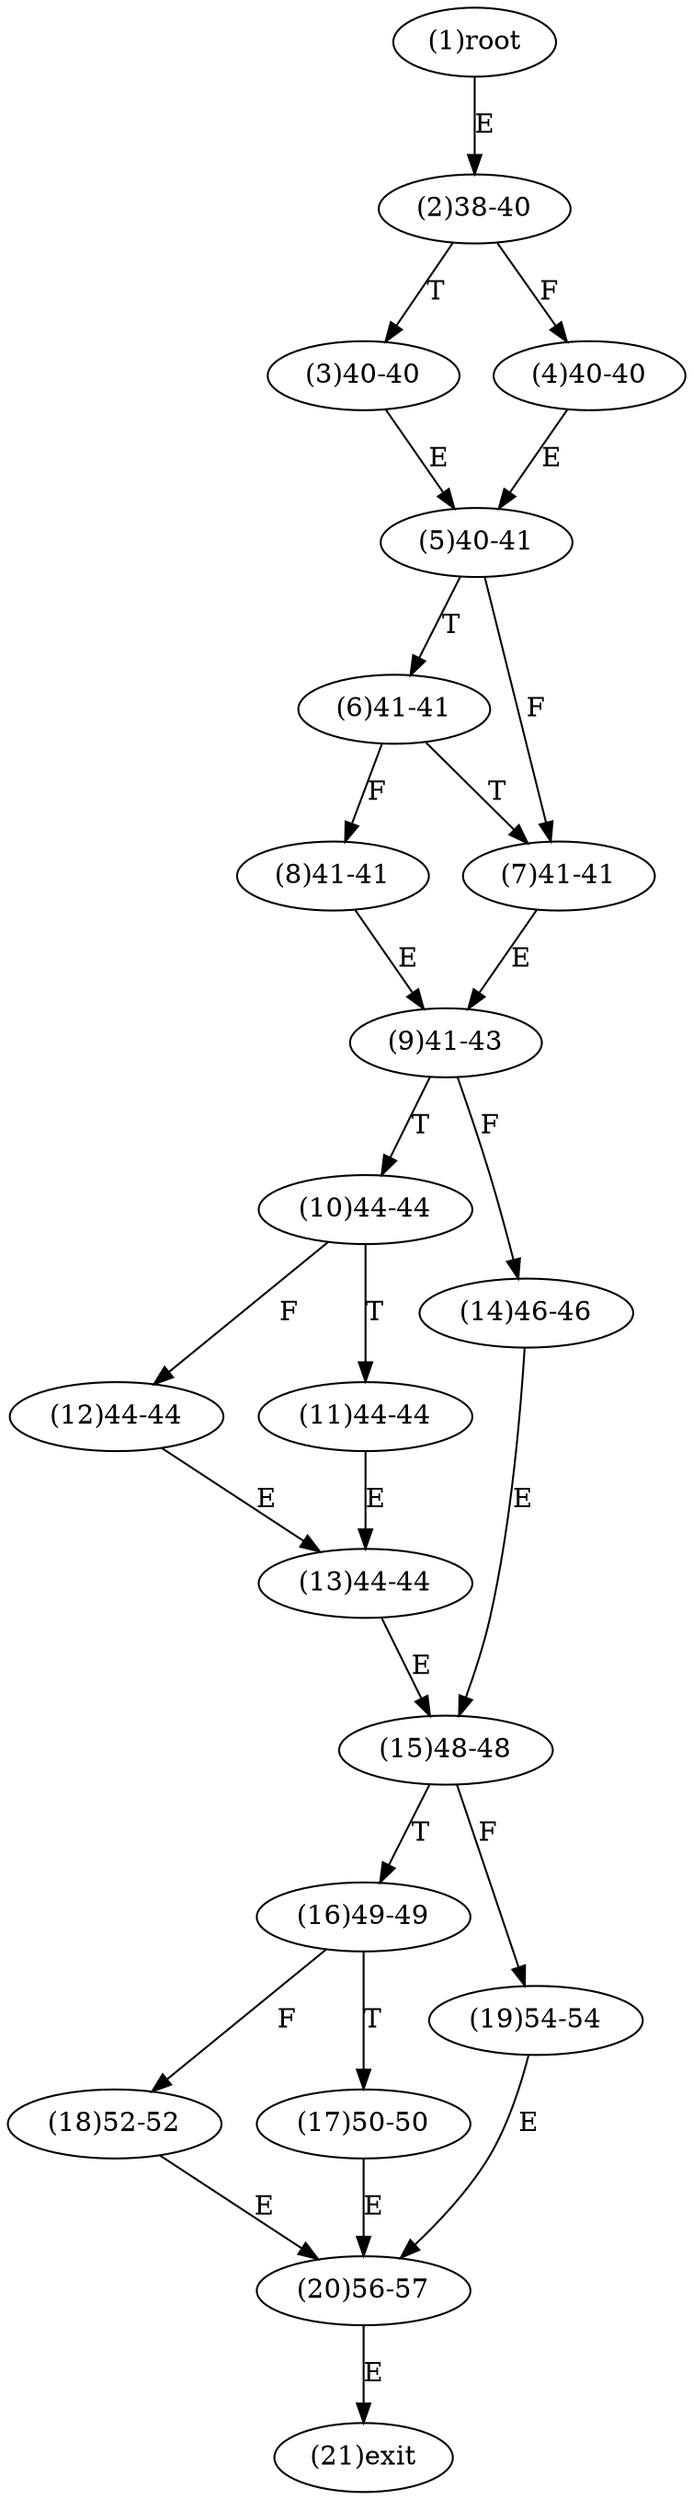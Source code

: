 digraph "" { 
1[ label="(1)root"];
2[ label="(2)38-40"];
3[ label="(3)40-40"];
4[ label="(4)40-40"];
5[ label="(5)40-41"];
6[ label="(6)41-41"];
7[ label="(7)41-41"];
8[ label="(8)41-41"];
9[ label="(9)41-43"];
10[ label="(10)44-44"];
11[ label="(11)44-44"];
12[ label="(12)44-44"];
13[ label="(13)44-44"];
14[ label="(14)46-46"];
15[ label="(15)48-48"];
17[ label="(17)50-50"];
16[ label="(16)49-49"];
19[ label="(19)54-54"];
18[ label="(18)52-52"];
21[ label="(21)exit"];
20[ label="(20)56-57"];
1->2[ label="E"];
2->4[ label="F"];
2->3[ label="T"];
3->5[ label="E"];
4->5[ label="E"];
5->7[ label="F"];
5->6[ label="T"];
6->8[ label="F"];
6->7[ label="T"];
7->9[ label="E"];
8->9[ label="E"];
9->14[ label="F"];
9->10[ label="T"];
10->12[ label="F"];
10->11[ label="T"];
11->13[ label="E"];
12->13[ label="E"];
13->15[ label="E"];
14->15[ label="E"];
15->19[ label="F"];
15->16[ label="T"];
16->18[ label="F"];
16->17[ label="T"];
17->20[ label="E"];
18->20[ label="E"];
19->20[ label="E"];
20->21[ label="E"];
}